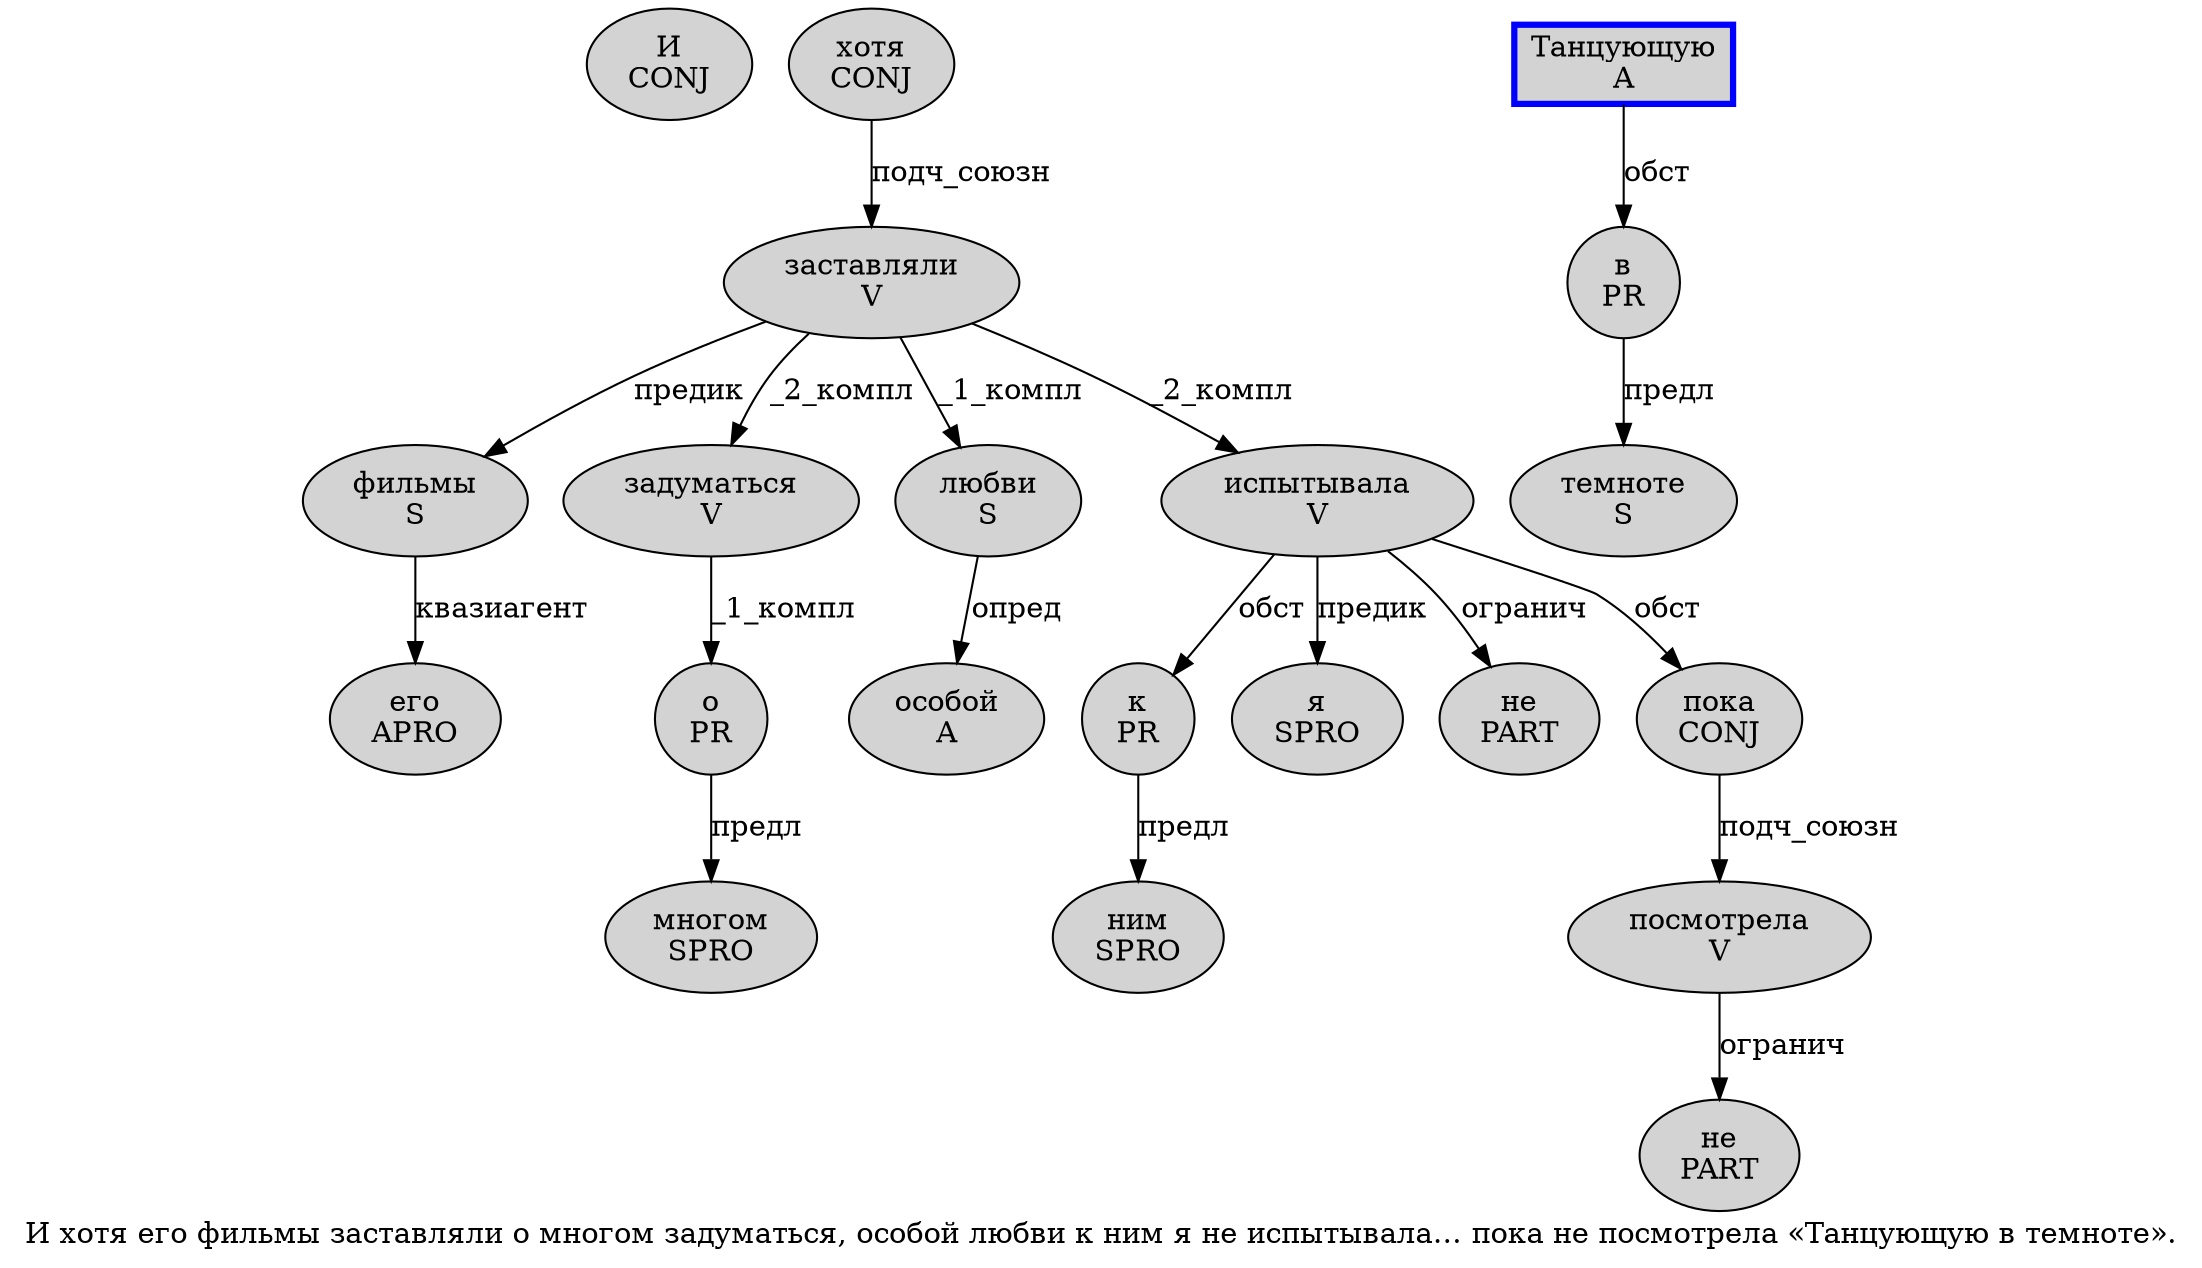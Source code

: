 digraph SENTENCE_1893 {
	graph [label="И хотя его фильмы заставляли о многом задуматься, особой любви к ним я не испытывала… пока не посмотрела «Танцующую в темноте»."]
	node [style=filled]
		0 [label="И
CONJ" color="" fillcolor=lightgray penwidth=1 shape=ellipse]
		1 [label="хотя
CONJ" color="" fillcolor=lightgray penwidth=1 shape=ellipse]
		2 [label="его
APRO" color="" fillcolor=lightgray penwidth=1 shape=ellipse]
		3 [label="фильмы
S" color="" fillcolor=lightgray penwidth=1 shape=ellipse]
		4 [label="заставляли
V" color="" fillcolor=lightgray penwidth=1 shape=ellipse]
		5 [label="о
PR" color="" fillcolor=lightgray penwidth=1 shape=ellipse]
		6 [label="многом
SPRO" color="" fillcolor=lightgray penwidth=1 shape=ellipse]
		7 [label="задуматься
V" color="" fillcolor=lightgray penwidth=1 shape=ellipse]
		9 [label="особой
A" color="" fillcolor=lightgray penwidth=1 shape=ellipse]
		10 [label="любви
S" color="" fillcolor=lightgray penwidth=1 shape=ellipse]
		11 [label="к
PR" color="" fillcolor=lightgray penwidth=1 shape=ellipse]
		12 [label="ним
SPRO" color="" fillcolor=lightgray penwidth=1 shape=ellipse]
		13 [label="я
SPRO" color="" fillcolor=lightgray penwidth=1 shape=ellipse]
		14 [label="не
PART" color="" fillcolor=lightgray penwidth=1 shape=ellipse]
		15 [label="испытывала
V" color="" fillcolor=lightgray penwidth=1 shape=ellipse]
		17 [label="пока
CONJ" color="" fillcolor=lightgray penwidth=1 shape=ellipse]
		18 [label="не
PART" color="" fillcolor=lightgray penwidth=1 shape=ellipse]
		19 [label="посмотрела
V" color="" fillcolor=lightgray penwidth=1 shape=ellipse]
		21 [label="Танцующую
A" color=blue fillcolor=lightgray penwidth=3 shape=box]
		22 [label="в
PR" color="" fillcolor=lightgray penwidth=1 shape=ellipse]
		23 [label="темноте
S" color="" fillcolor=lightgray penwidth=1 shape=ellipse]
			7 -> 5 [label="_1_компл"]
			5 -> 6 [label="предл"]
			22 -> 23 [label="предл"]
			1 -> 4 [label="подч_союзн"]
			10 -> 9 [label="опред"]
			15 -> 11 [label="обст"]
			15 -> 13 [label="предик"]
			15 -> 14 [label="огранич"]
			15 -> 17 [label="обст"]
			4 -> 3 [label="предик"]
			4 -> 7 [label="_2_компл"]
			4 -> 10 [label="_1_компл"]
			4 -> 15 [label="_2_компл"]
			21 -> 22 [label="обст"]
			3 -> 2 [label="квазиагент"]
			11 -> 12 [label="предл"]
			19 -> 18 [label="огранич"]
			17 -> 19 [label="подч_союзн"]
}